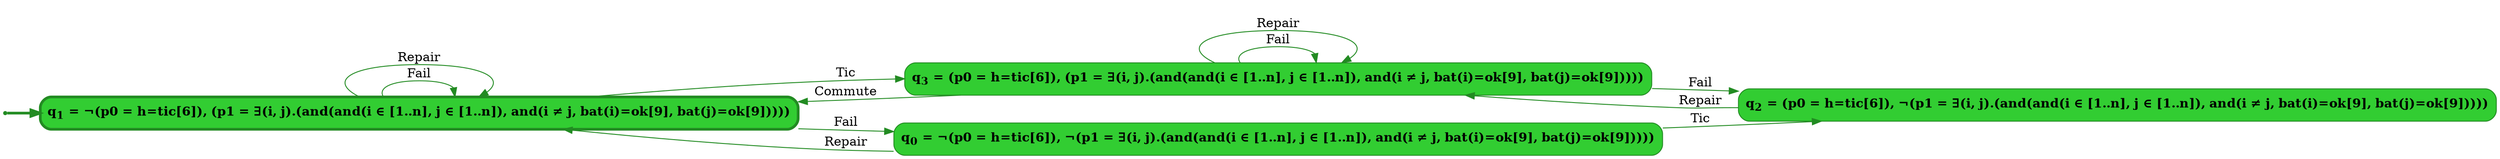 digraph g {

	rankdir="LR"

	__invisible__[shape="point", color="forestgreen"]
	q1[label=<<b>q<sub>1</sub> = ¬(p0 = h=tic[6]), (p1 = ∃(i, j).(and(and(i ∈ [1..n], j ∈ [1..n]), and(i ≠ j, bat(i)=ok[9], bat(j)=ok[9]))))</b>>, shape="box", style="rounded, filled", fillcolor="limegreen", color="forestgreen", penwidth=3] // Initial
	q3[label=<<b>q<sub>3</sub> = (p0 = h=tic[6]), (p1 = ∃(i, j).(and(and(i ∈ [1..n], j ∈ [1..n]), and(i ≠ j, bat(i)=ok[9], bat(j)=ok[9]))))</b>>, shape="box", style="rounded, filled", fillcolor="limegreen", color="forestgreen"]
	q2[label=<<b>q<sub>2</sub> = (p0 = h=tic[6]), ¬(p1 = ∃(i, j).(and(and(i ∈ [1..n], j ∈ [1..n]), and(i ≠ j, bat(i)=ok[9], bat(j)=ok[9]))))</b>>, shape="box", style="rounded, filled", fillcolor="limegreen", color="forestgreen"]
	q0[label=<<b>q<sub>0</sub> = ¬(p0 = h=tic[6]), ¬(p1 = ∃(i, j).(and(and(i ∈ [1..n], j ∈ [1..n]), and(i ≠ j, bat(i)=ok[9], bat(j)=ok[9]))))</b>>, shape="box", style="rounded, filled", fillcolor="limegreen", color="forestgreen"]

	__invisible__ -> q1[penwidth=3, color="forestgreen"]
	q1 -> q3[label=<Tic>, color="forestgreen"]
	q3 -> q1[label=<Commute>, color="forestgreen"]
	q3 -> q3[label=<Fail>, color="forestgreen"]
	q3 -> q3[label=<Repair>, color="forestgreen"]
	q3 -> q2[label=<Fail>, color="forestgreen"]
	q2 -> q3[label=<Repair>, color="forestgreen"]
	q1 -> q1[label=<Fail>, color="forestgreen"]
	q1 -> q1[label=<Repair>, color="forestgreen"]
	q1 -> q0[label=<Fail>, color="forestgreen"]
	q0 -> q2[label=<Tic>, color="forestgreen"]
	q0 -> q1[label=<Repair>, color="forestgreen"]

}
